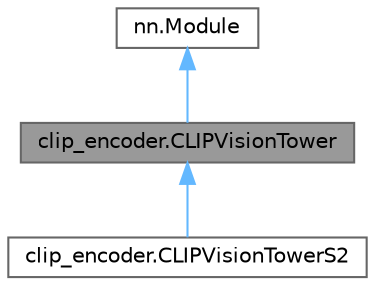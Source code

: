 digraph "clip_encoder.CLIPVisionTower"
{
 // LATEX_PDF_SIZE
  bgcolor="transparent";
  edge [fontname=Helvetica,fontsize=10,labelfontname=Helvetica,labelfontsize=10];
  node [fontname=Helvetica,fontsize=10,shape=box,height=0.2,width=0.4];
  Node1 [id="Node000001",label="clip_encoder.CLIPVisionTower",height=0.2,width=0.4,color="gray40", fillcolor="grey60", style="filled", fontcolor="black",tooltip="CLIP Vision Tower의 기본 구현 클래스"];
  Node2 -> Node1 [id="edge1_Node000001_Node000002",dir="back",color="steelblue1",style="solid",tooltip=" "];
  Node2 [id="Node000002",label="nn.Module",height=0.2,width=0.4,color="gray40", fillcolor="white", style="filled",tooltip=" "];
  Node1 -> Node3 [id="edge2_Node000001_Node000003",dir="back",color="steelblue1",style="solid",tooltip=" "];
  Node3 [id="Node000003",label="clip_encoder.CLIPVisionTowerS2",height=0.2,width=0.4,color="gray40", fillcolor="white", style="filled",URL="$classclip__encoder_1_1_c_l_i_p_vision_tower_s2.html",tooltip="CLIP Vision Tower의 S2 확장 클래스"];
}
